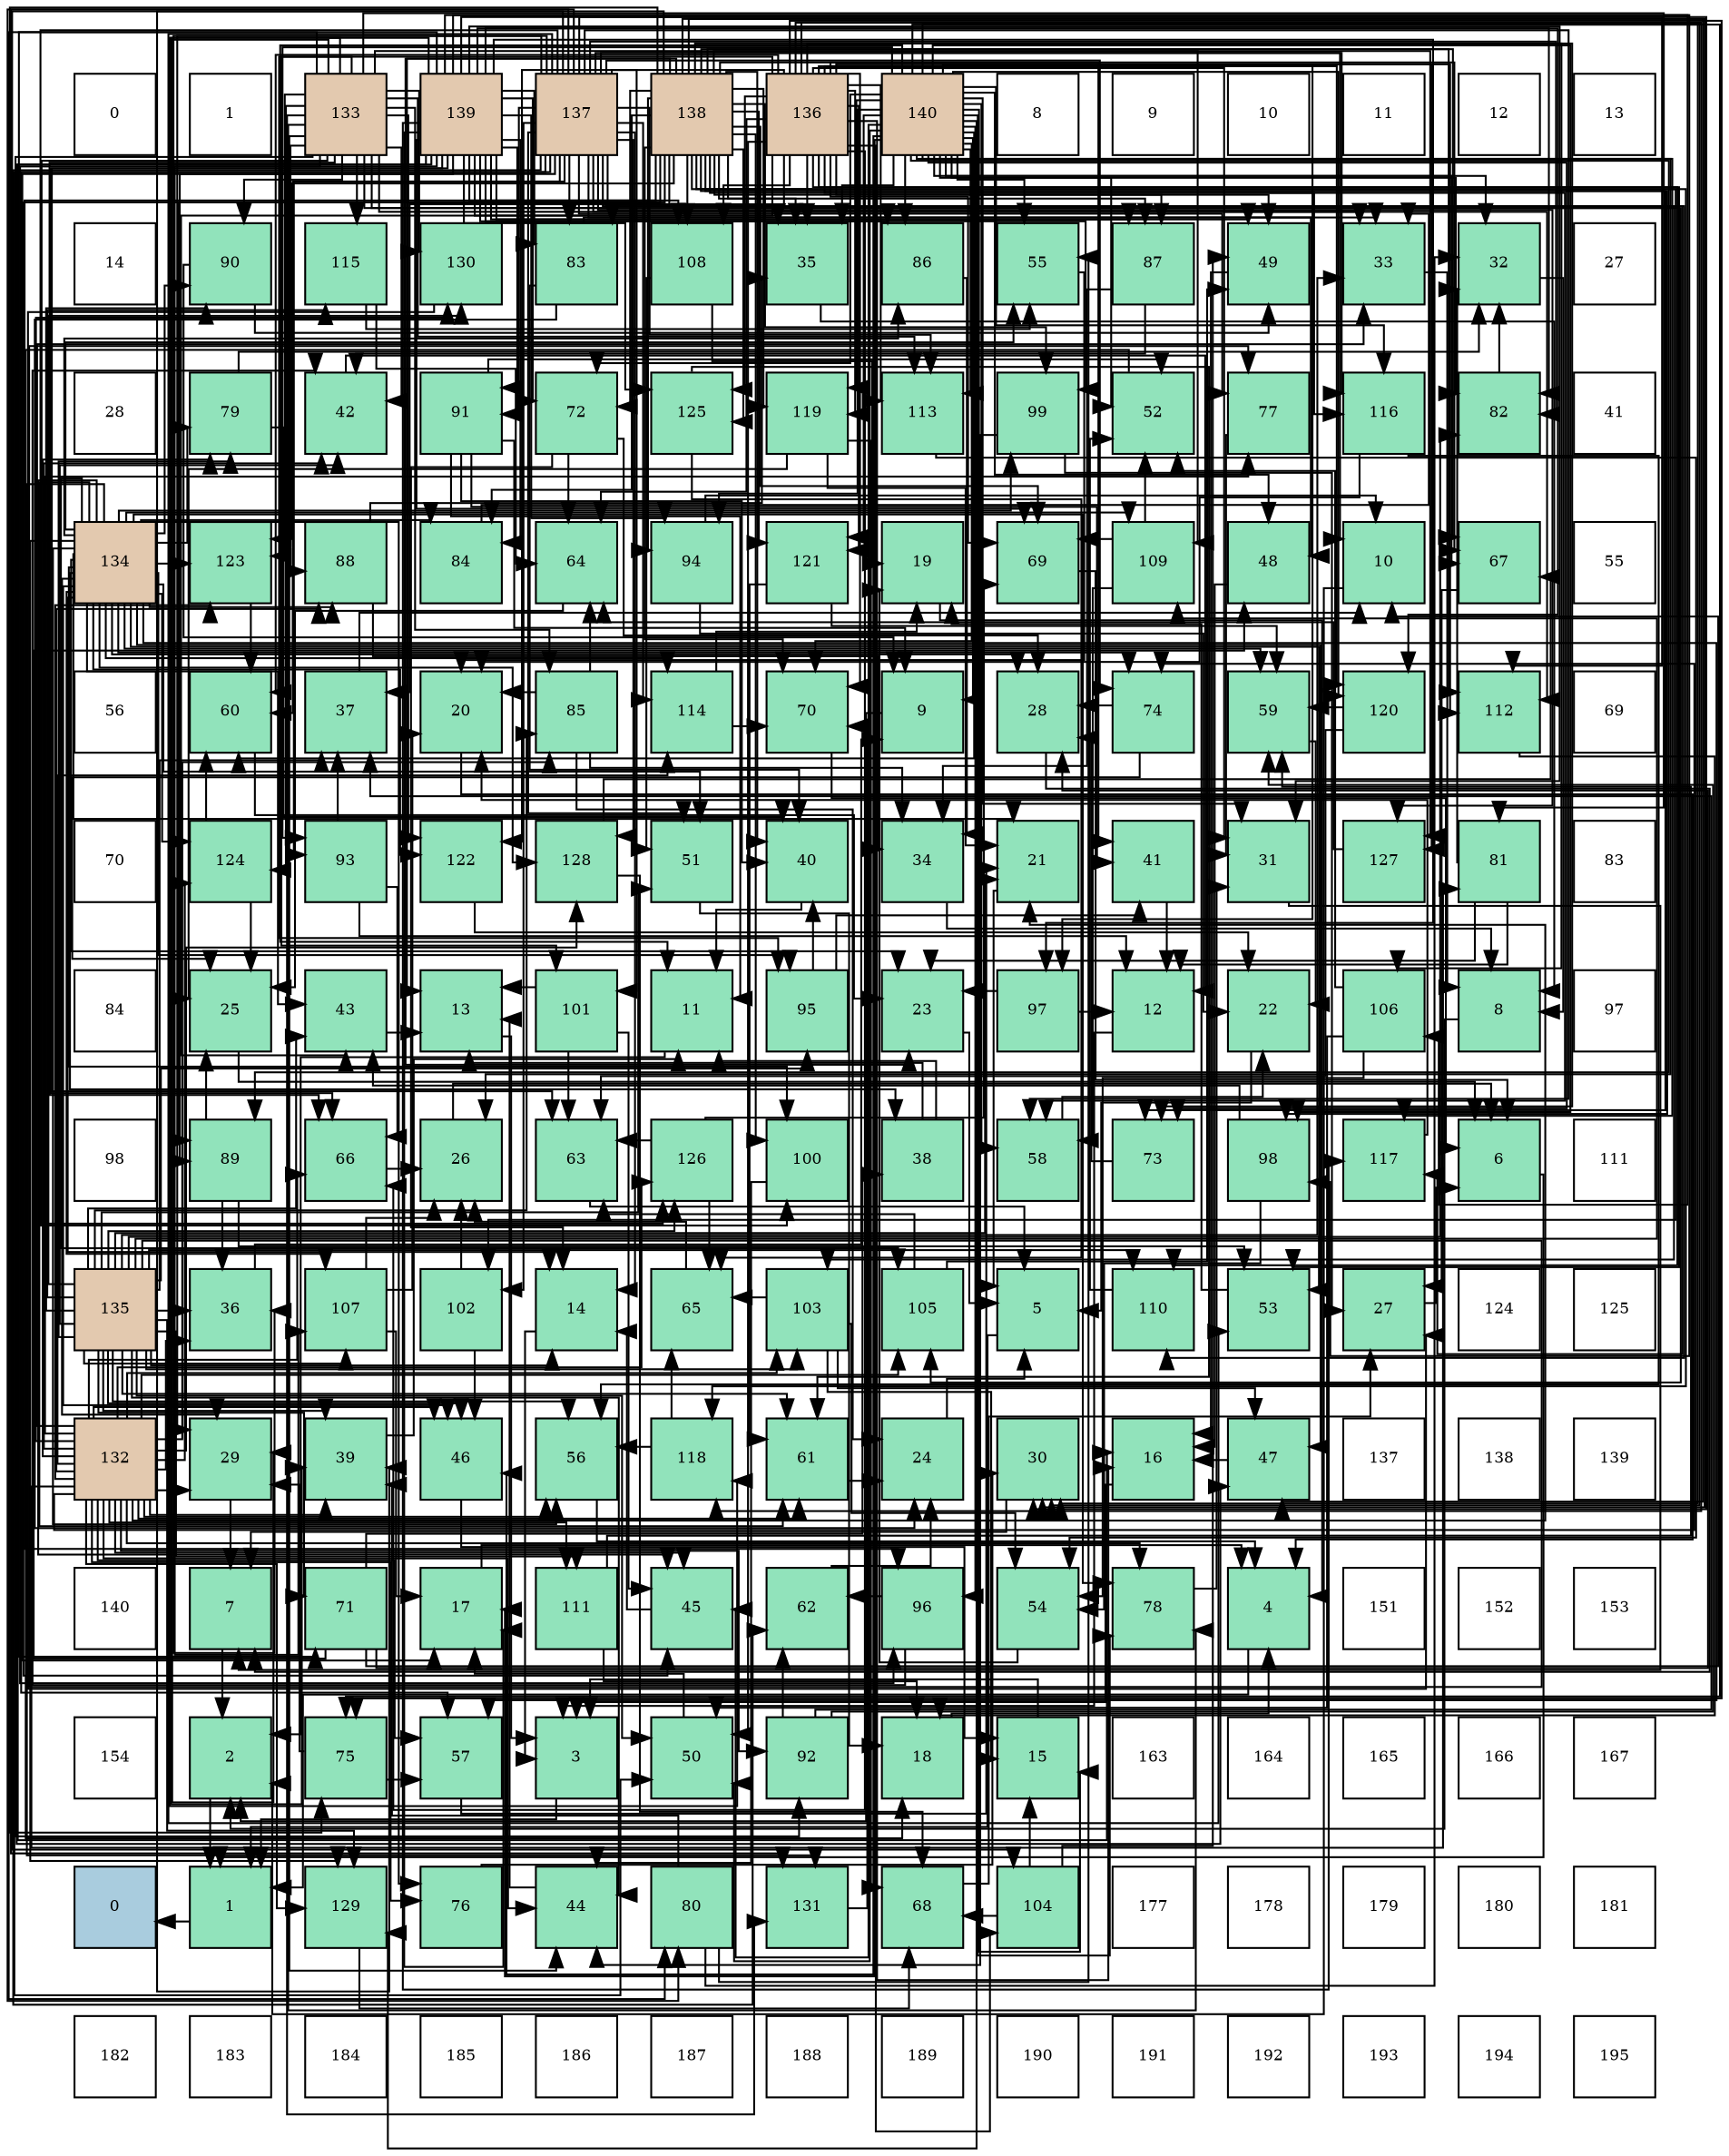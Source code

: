 digraph layout{
 rankdir=TB;
 splines=ortho;
 node [style=filled shape=square fixedsize=true width=0.6];
0[label="0", fontsize=8, fillcolor="#ffffff"];
1[label="1", fontsize=8, fillcolor="#ffffff"];
2[label="133", fontsize=8, fillcolor="#e3c9af"];
3[label="139", fontsize=8, fillcolor="#e3c9af"];
4[label="137", fontsize=8, fillcolor="#e3c9af"];
5[label="138", fontsize=8, fillcolor="#e3c9af"];
6[label="136", fontsize=8, fillcolor="#e3c9af"];
7[label="140", fontsize=8, fillcolor="#e3c9af"];
8[label="8", fontsize=8, fillcolor="#ffffff"];
9[label="9", fontsize=8, fillcolor="#ffffff"];
10[label="10", fontsize=8, fillcolor="#ffffff"];
11[label="11", fontsize=8, fillcolor="#ffffff"];
12[label="12", fontsize=8, fillcolor="#ffffff"];
13[label="13", fontsize=8, fillcolor="#ffffff"];
14[label="14", fontsize=8, fillcolor="#ffffff"];
15[label="90", fontsize=8, fillcolor="#91e3bb"];
16[label="115", fontsize=8, fillcolor="#91e3bb"];
17[label="130", fontsize=8, fillcolor="#91e3bb"];
18[label="83", fontsize=8, fillcolor="#91e3bb"];
19[label="108", fontsize=8, fillcolor="#91e3bb"];
20[label="35", fontsize=8, fillcolor="#91e3bb"];
21[label="86", fontsize=8, fillcolor="#91e3bb"];
22[label="55", fontsize=8, fillcolor="#91e3bb"];
23[label="87", fontsize=8, fillcolor="#91e3bb"];
24[label="49", fontsize=8, fillcolor="#91e3bb"];
25[label="33", fontsize=8, fillcolor="#91e3bb"];
26[label="32", fontsize=8, fillcolor="#91e3bb"];
27[label="27", fontsize=8, fillcolor="#ffffff"];
28[label="28", fontsize=8, fillcolor="#ffffff"];
29[label="79", fontsize=8, fillcolor="#91e3bb"];
30[label="42", fontsize=8, fillcolor="#91e3bb"];
31[label="91", fontsize=8, fillcolor="#91e3bb"];
32[label="72", fontsize=8, fillcolor="#91e3bb"];
33[label="125", fontsize=8, fillcolor="#91e3bb"];
34[label="119", fontsize=8, fillcolor="#91e3bb"];
35[label="113", fontsize=8, fillcolor="#91e3bb"];
36[label="99", fontsize=8, fillcolor="#91e3bb"];
37[label="52", fontsize=8, fillcolor="#91e3bb"];
38[label="77", fontsize=8, fillcolor="#91e3bb"];
39[label="116", fontsize=8, fillcolor="#91e3bb"];
40[label="82", fontsize=8, fillcolor="#91e3bb"];
41[label="41", fontsize=8, fillcolor="#ffffff"];
42[label="134", fontsize=8, fillcolor="#e3c9af"];
43[label="123", fontsize=8, fillcolor="#91e3bb"];
44[label="88", fontsize=8, fillcolor="#91e3bb"];
45[label="84", fontsize=8, fillcolor="#91e3bb"];
46[label="64", fontsize=8, fillcolor="#91e3bb"];
47[label="94", fontsize=8, fillcolor="#91e3bb"];
48[label="121", fontsize=8, fillcolor="#91e3bb"];
49[label="19", fontsize=8, fillcolor="#91e3bb"];
50[label="69", fontsize=8, fillcolor="#91e3bb"];
51[label="109", fontsize=8, fillcolor="#91e3bb"];
52[label="48", fontsize=8, fillcolor="#91e3bb"];
53[label="10", fontsize=8, fillcolor="#91e3bb"];
54[label="67", fontsize=8, fillcolor="#91e3bb"];
55[label="55", fontsize=8, fillcolor="#ffffff"];
56[label="56", fontsize=8, fillcolor="#ffffff"];
57[label="60", fontsize=8, fillcolor="#91e3bb"];
58[label="37", fontsize=8, fillcolor="#91e3bb"];
59[label="20", fontsize=8, fillcolor="#91e3bb"];
60[label="85", fontsize=8, fillcolor="#91e3bb"];
61[label="114", fontsize=8, fillcolor="#91e3bb"];
62[label="70", fontsize=8, fillcolor="#91e3bb"];
63[label="9", fontsize=8, fillcolor="#91e3bb"];
64[label="28", fontsize=8, fillcolor="#91e3bb"];
65[label="74", fontsize=8, fillcolor="#91e3bb"];
66[label="59", fontsize=8, fillcolor="#91e3bb"];
67[label="120", fontsize=8, fillcolor="#91e3bb"];
68[label="112", fontsize=8, fillcolor="#91e3bb"];
69[label="69", fontsize=8, fillcolor="#ffffff"];
70[label="70", fontsize=8, fillcolor="#ffffff"];
71[label="124", fontsize=8, fillcolor="#91e3bb"];
72[label="93", fontsize=8, fillcolor="#91e3bb"];
73[label="122", fontsize=8, fillcolor="#91e3bb"];
74[label="128", fontsize=8, fillcolor="#91e3bb"];
75[label="51", fontsize=8, fillcolor="#91e3bb"];
76[label="40", fontsize=8, fillcolor="#91e3bb"];
77[label="34", fontsize=8, fillcolor="#91e3bb"];
78[label="21", fontsize=8, fillcolor="#91e3bb"];
79[label="41", fontsize=8, fillcolor="#91e3bb"];
80[label="31", fontsize=8, fillcolor="#91e3bb"];
81[label="127", fontsize=8, fillcolor="#91e3bb"];
82[label="81", fontsize=8, fillcolor="#91e3bb"];
83[label="83", fontsize=8, fillcolor="#ffffff"];
84[label="84", fontsize=8, fillcolor="#ffffff"];
85[label="25", fontsize=8, fillcolor="#91e3bb"];
86[label="43", fontsize=8, fillcolor="#91e3bb"];
87[label="13", fontsize=8, fillcolor="#91e3bb"];
88[label="101", fontsize=8, fillcolor="#91e3bb"];
89[label="11", fontsize=8, fillcolor="#91e3bb"];
90[label="95", fontsize=8, fillcolor="#91e3bb"];
91[label="23", fontsize=8, fillcolor="#91e3bb"];
92[label="97", fontsize=8, fillcolor="#91e3bb"];
93[label="12", fontsize=8, fillcolor="#91e3bb"];
94[label="22", fontsize=8, fillcolor="#91e3bb"];
95[label="106", fontsize=8, fillcolor="#91e3bb"];
96[label="8", fontsize=8, fillcolor="#91e3bb"];
97[label="97", fontsize=8, fillcolor="#ffffff"];
98[label="98", fontsize=8, fillcolor="#ffffff"];
99[label="89", fontsize=8, fillcolor="#91e3bb"];
100[label="66", fontsize=8, fillcolor="#91e3bb"];
101[label="26", fontsize=8, fillcolor="#91e3bb"];
102[label="63", fontsize=8, fillcolor="#91e3bb"];
103[label="126", fontsize=8, fillcolor="#91e3bb"];
104[label="100", fontsize=8, fillcolor="#91e3bb"];
105[label="38", fontsize=8, fillcolor="#91e3bb"];
106[label="58", fontsize=8, fillcolor="#91e3bb"];
107[label="73", fontsize=8, fillcolor="#91e3bb"];
108[label="98", fontsize=8, fillcolor="#91e3bb"];
109[label="117", fontsize=8, fillcolor="#91e3bb"];
110[label="6", fontsize=8, fillcolor="#91e3bb"];
111[label="111", fontsize=8, fillcolor="#ffffff"];
112[label="135", fontsize=8, fillcolor="#e3c9af"];
113[label="36", fontsize=8, fillcolor="#91e3bb"];
114[label="107", fontsize=8, fillcolor="#91e3bb"];
115[label="102", fontsize=8, fillcolor="#91e3bb"];
116[label="14", fontsize=8, fillcolor="#91e3bb"];
117[label="65", fontsize=8, fillcolor="#91e3bb"];
118[label="103", fontsize=8, fillcolor="#91e3bb"];
119[label="105", fontsize=8, fillcolor="#91e3bb"];
120[label="5", fontsize=8, fillcolor="#91e3bb"];
121[label="110", fontsize=8, fillcolor="#91e3bb"];
122[label="53", fontsize=8, fillcolor="#91e3bb"];
123[label="27", fontsize=8, fillcolor="#91e3bb"];
124[label="124", fontsize=8, fillcolor="#ffffff"];
125[label="125", fontsize=8, fillcolor="#ffffff"];
126[label="132", fontsize=8, fillcolor="#e3c9af"];
127[label="29", fontsize=8, fillcolor="#91e3bb"];
128[label="39", fontsize=8, fillcolor="#91e3bb"];
129[label="46", fontsize=8, fillcolor="#91e3bb"];
130[label="56", fontsize=8, fillcolor="#91e3bb"];
131[label="118", fontsize=8, fillcolor="#91e3bb"];
132[label="61", fontsize=8, fillcolor="#91e3bb"];
133[label="24", fontsize=8, fillcolor="#91e3bb"];
134[label="30", fontsize=8, fillcolor="#91e3bb"];
135[label="16", fontsize=8, fillcolor="#91e3bb"];
136[label="47", fontsize=8, fillcolor="#91e3bb"];
137[label="137", fontsize=8, fillcolor="#ffffff"];
138[label="138", fontsize=8, fillcolor="#ffffff"];
139[label="139", fontsize=8, fillcolor="#ffffff"];
140[label="140", fontsize=8, fillcolor="#ffffff"];
141[label="7", fontsize=8, fillcolor="#91e3bb"];
142[label="71", fontsize=8, fillcolor="#91e3bb"];
143[label="17", fontsize=8, fillcolor="#91e3bb"];
144[label="111", fontsize=8, fillcolor="#91e3bb"];
145[label="45", fontsize=8, fillcolor="#91e3bb"];
146[label="62", fontsize=8, fillcolor="#91e3bb"];
147[label="96", fontsize=8, fillcolor="#91e3bb"];
148[label="54", fontsize=8, fillcolor="#91e3bb"];
149[label="78", fontsize=8, fillcolor="#91e3bb"];
150[label="4", fontsize=8, fillcolor="#91e3bb"];
151[label="151", fontsize=8, fillcolor="#ffffff"];
152[label="152", fontsize=8, fillcolor="#ffffff"];
153[label="153", fontsize=8, fillcolor="#ffffff"];
154[label="154", fontsize=8, fillcolor="#ffffff"];
155[label="2", fontsize=8, fillcolor="#91e3bb"];
156[label="75", fontsize=8, fillcolor="#91e3bb"];
157[label="57", fontsize=8, fillcolor="#91e3bb"];
158[label="3", fontsize=8, fillcolor="#91e3bb"];
159[label="50", fontsize=8, fillcolor="#91e3bb"];
160[label="92", fontsize=8, fillcolor="#91e3bb"];
161[label="18", fontsize=8, fillcolor="#91e3bb"];
162[label="15", fontsize=8, fillcolor="#91e3bb"];
163[label="163", fontsize=8, fillcolor="#ffffff"];
164[label="164", fontsize=8, fillcolor="#ffffff"];
165[label="165", fontsize=8, fillcolor="#ffffff"];
166[label="166", fontsize=8, fillcolor="#ffffff"];
167[label="167", fontsize=8, fillcolor="#ffffff"];
168[label="0", fontsize=8, fillcolor="#a9ccde"];
169[label="1", fontsize=8, fillcolor="#91e3bb"];
170[label="129", fontsize=8, fillcolor="#91e3bb"];
171[label="76", fontsize=8, fillcolor="#91e3bb"];
172[label="44", fontsize=8, fillcolor="#91e3bb"];
173[label="80", fontsize=8, fillcolor="#91e3bb"];
174[label="131", fontsize=8, fillcolor="#91e3bb"];
175[label="68", fontsize=8, fillcolor="#91e3bb"];
176[label="104", fontsize=8, fillcolor="#91e3bb"];
177[label="177", fontsize=8, fillcolor="#ffffff"];
178[label="178", fontsize=8, fillcolor="#ffffff"];
179[label="179", fontsize=8, fillcolor="#ffffff"];
180[label="180", fontsize=8, fillcolor="#ffffff"];
181[label="181", fontsize=8, fillcolor="#ffffff"];
182[label="182", fontsize=8, fillcolor="#ffffff"];
183[label="183", fontsize=8, fillcolor="#ffffff"];
184[label="184", fontsize=8, fillcolor="#ffffff"];
185[label="185", fontsize=8, fillcolor="#ffffff"];
186[label="186", fontsize=8, fillcolor="#ffffff"];
187[label="187", fontsize=8, fillcolor="#ffffff"];
188[label="188", fontsize=8, fillcolor="#ffffff"];
189[label="189", fontsize=8, fillcolor="#ffffff"];
190[label="190", fontsize=8, fillcolor="#ffffff"];
191[label="191", fontsize=8, fillcolor="#ffffff"];
192[label="192", fontsize=8, fillcolor="#ffffff"];
193[label="193", fontsize=8, fillcolor="#ffffff"];
194[label="194", fontsize=8, fillcolor="#ffffff"];
195[label="195", fontsize=8, fillcolor="#ffffff"];
edge [constraint=false, style=vis];169 -> 168;
155 -> 169;
158 -> 169;
150 -> 169;
120 -> 169;
110 -> 169;
141 -> 155;
96 -> 155;
63 -> 155;
53 -> 155;
89 -> 155;
93 -> 158;
87 -> 158;
116 -> 158;
162 -> 158;
135 -> 158;
143 -> 150;
161 -> 150;
49 -> 150;
59 -> 150;
78 -> 120;
94 -> 120;
91 -> 120;
133 -> 120;
85 -> 110;
101 -> 110;
123 -> 110;
64 -> 141;
127 -> 141;
134 -> 141;
80 -> 141;
26 -> 96;
25 -> 96;
77 -> 96;
20 -> 96;
113 -> 63;
58 -> 53;
105 -> 89;
105 -> 87;
128 -> 89;
76 -> 89;
79 -> 93;
30 -> 93;
86 -> 87;
172 -> 87;
145 -> 116;
129 -> 162;
136 -> 135;
52 -> 135;
24 -> 135;
159 -> 143;
75 -> 161;
37 -> 161;
122 -> 49;
148 -> 49;
22 -> 59;
130 -> 150;
157 -> 78;
106 -> 94;
66 -> 94;
57 -> 91;
132 -> 133;
146 -> 133;
102 -> 120;
46 -> 85;
117 -> 101;
100 -> 101;
54 -> 123;
175 -> 123;
50 -> 110;
62 -> 110;
142 -> 53;
142 -> 64;
142 -> 105;
142 -> 52;
32 -> 116;
32 -> 64;
32 -> 46;
107 -> 64;
65 -> 85;
65 -> 64;
156 -> 127;
156 -> 157;
171 -> 134;
38 -> 80;
149 -> 80;
29 -> 26;
29 -> 76;
173 -> 26;
173 -> 128;
173 -> 22;
82 -> 93;
82 -> 91;
82 -> 26;
40 -> 26;
18 -> 133;
18 -> 25;
18 -> 76;
45 -> 25;
60 -> 59;
60 -> 133;
60 -> 77;
60 -> 46;
21 -> 77;
23 -> 77;
23 -> 30;
44 -> 77;
44 -> 20;
99 -> 85;
99 -> 113;
99 -> 122;
15 -> 63;
15 -> 24;
31 -> 63;
31 -> 89;
31 -> 76;
31 -> 79;
31 -> 37;
160 -> 58;
160 -> 66;
160 -> 146;
72 -> 93;
72 -> 58;
72 -> 100;
47 -> 53;
47 -> 94;
90 -> 76;
90 -> 79;
147 -> 30;
147 -> 146;
92 -> 93;
92 -> 91;
108 -> 86;
108 -> 148;
36 -> 123;
36 -> 172;
104 -> 172;
88 -> 87;
88 -> 145;
88 -> 102;
115 -> 101;
115 -> 129;
118 -> 162;
118 -> 136;
118 -> 148;
118 -> 117;
176 -> 162;
176 -> 24;
176 -> 175;
119 -> 24;
119 -> 102;
95 -> 159;
95 -> 37;
95 -> 148;
114 -> 143;
114 -> 59;
114 -> 101;
19 -> 49;
19 -> 75;
51 -> 37;
51 -> 106;
51 -> 50;
121 -> 37;
144 -> 161;
144 -> 66;
68 -> 161;
35 -> 148;
61 -> 49;
61 -> 62;
16 -> 22;
16 -> 46;
39 -> 59;
39 -> 130;
109 -> 59;
131 -> 130;
131 -> 117;
34 -> 78;
34 -> 85;
34 -> 175;
67 -> 66;
67 -> 102;
48 -> 66;
48 -> 132;
73 -> 94;
43 -> 57;
71 -> 85;
71 -> 57;
33 -> 132;
33 -> 117;
103 -> 102;
103 -> 117;
103 -> 50;
81 -> 46;
74 -> 54;
74 -> 175;
170 -> 175;
17 -> 123;
174 -> 62;
126 -> 78;
126 -> 127;
126 -> 25;
126 -> 113;
126 -> 128;
126 -> 30;
126 -> 172;
126 -> 145;
126 -> 129;
126 -> 130;
126 -> 157;
126 -> 132;
126 -> 100;
126 -> 65;
126 -> 171;
126 -> 38;
126 -> 149;
126 -> 29;
126 -> 82;
126 -> 60;
126 -> 44;
126 -> 160;
126 -> 118;
126 -> 119;
126 -> 144;
126 -> 61;
126 -> 43;
126 -> 71;
126 -> 103;
126 -> 74;
126 -> 170;
126 -> 17;
2 -> 127;
2 -> 25;
2 -> 128;
2 -> 30;
2 -> 172;
2 -> 100;
2 -> 142;
2 -> 149;
2 -> 82;
2 -> 60;
2 -> 44;
2 -> 15;
2 -> 160;
2 -> 90;
2 -> 118;
2 -> 119;
2 -> 114;
2 -> 51;
2 -> 35;
2 -> 16;
2 -> 73;
2 -> 43;
2 -> 71;
2 -> 103;
2 -> 17;
2 -> 174;
42 -> 116;
42 -> 78;
42 -> 91;
42 -> 64;
42 -> 127;
42 -> 105;
42 -> 86;
42 -> 145;
42 -> 129;
42 -> 136;
42 -> 75;
42 -> 122;
42 -> 22;
42 -> 130;
42 -> 157;
42 -> 66;
42 -> 132;
42 -> 65;
42 -> 171;
42 -> 149;
42 -> 29;
42 -> 45;
42 -> 21;
42 -> 44;
42 -> 15;
42 -> 90;
42 -> 36;
42 -> 104;
42 -> 119;
42 -> 114;
42 -> 51;
42 -> 61;
42 -> 73;
42 -> 43;
42 -> 71;
42 -> 74;
42 -> 170;
42 -> 174;
112 -> 116;
112 -> 78;
112 -> 25;
112 -> 113;
112 -> 58;
112 -> 128;
112 -> 30;
112 -> 86;
112 -> 172;
112 -> 129;
112 -> 159;
112 -> 75;
112 -> 130;
112 -> 132;
112 -> 142;
112 -> 38;
112 -> 29;
112 -> 40;
112 -> 60;
112 -> 15;
112 -> 90;
112 -> 118;
112 -> 114;
112 -> 51;
112 -> 121;
112 -> 144;
112 -> 16;
112 -> 103;
112 -> 170;
112 -> 17;
6 -> 135;
6 -> 134;
6 -> 80;
6 -> 20;
6 -> 86;
6 -> 159;
6 -> 122;
6 -> 57;
6 -> 46;
6 -> 100;
6 -> 54;
6 -> 50;
6 -> 62;
6 -> 107;
6 -> 156;
6 -> 18;
6 -> 23;
6 -> 92;
6 -> 88;
6 -> 176;
6 -> 19;
6 -> 121;
6 -> 35;
6 -> 39;
6 -> 131;
6 -> 34;
6 -> 67;
6 -> 48;
6 -> 73;
6 -> 33;
6 -> 81;
4 -> 53;
4 -> 116;
4 -> 143;
4 -> 127;
4 -> 134;
4 -> 113;
4 -> 52;
4 -> 159;
4 -> 75;
4 -> 122;
4 -> 157;
4 -> 106;
4 -> 57;
4 -> 146;
4 -> 65;
4 -> 38;
4 -> 173;
4 -> 40;
4 -> 18;
4 -> 31;
4 -> 72;
4 -> 104;
4 -> 88;
4 -> 115;
4 -> 176;
4 -> 121;
4 -> 68;
4 -> 35;
4 -> 61;
4 -> 39;
4 -> 109;
4 -> 81;
4 -> 74;
4 -> 174;
5 -> 87;
5 -> 91;
5 -> 134;
5 -> 20;
5 -> 58;
5 -> 128;
5 -> 76;
5 -> 79;
5 -> 145;
5 -> 136;
5 -> 24;
5 -> 106;
5 -> 54;
5 -> 50;
5 -> 62;
5 -> 32;
5 -> 107;
5 -> 156;
5 -> 45;
5 -> 23;
5 -> 99;
5 -> 47;
5 -> 147;
5 -> 108;
5 -> 36;
5 -> 104;
5 -> 115;
5 -> 95;
5 -> 19;
5 -> 68;
5 -> 131;
5 -> 34;
5 -> 48;
5 -> 43;
5 -> 33;
5 -> 81;
3 -> 135;
3 -> 143;
3 -> 80;
3 -> 20;
3 -> 136;
3 -> 24;
3 -> 102;
3 -> 100;
3 -> 50;
3 -> 32;
3 -> 173;
3 -> 40;
3 -> 18;
3 -> 45;
3 -> 21;
3 -> 23;
3 -> 99;
3 -> 31;
3 -> 47;
3 -> 147;
3 -> 92;
3 -> 108;
3 -> 36;
3 -> 95;
3 -> 19;
3 -> 68;
3 -> 109;
3 -> 131;
3 -> 67;
3 -> 33;
7 -> 63;
7 -> 89;
7 -> 162;
7 -> 143;
7 -> 101;
7 -> 134;
7 -> 80;
7 -> 26;
7 -> 20;
7 -> 145;
7 -> 129;
7 -> 52;
7 -> 159;
7 -> 37;
7 -> 22;
7 -> 106;
7 -> 57;
7 -> 54;
7 -> 62;
7 -> 32;
7 -> 107;
7 -> 156;
7 -> 149;
7 -> 40;
7 -> 21;
7 -> 99;
7 -> 72;
7 -> 47;
7 -> 147;
7 -> 108;
7 -> 68;
7 -> 35;
7 -> 39;
7 -> 109;
7 -> 34;
7 -> 67;
7 -> 48;
7 -> 170;
edge [constraint=true, style=invis];
0 -> 14 -> 28 -> 42 -> 56 -> 70 -> 84 -> 98 -> 112 -> 126 -> 140 -> 154 -> 168 -> 182;
1 -> 15 -> 29 -> 43 -> 57 -> 71 -> 85 -> 99 -> 113 -> 127 -> 141 -> 155 -> 169 -> 183;
2 -> 16 -> 30 -> 44 -> 58 -> 72 -> 86 -> 100 -> 114 -> 128 -> 142 -> 156 -> 170 -> 184;
3 -> 17 -> 31 -> 45 -> 59 -> 73 -> 87 -> 101 -> 115 -> 129 -> 143 -> 157 -> 171 -> 185;
4 -> 18 -> 32 -> 46 -> 60 -> 74 -> 88 -> 102 -> 116 -> 130 -> 144 -> 158 -> 172 -> 186;
5 -> 19 -> 33 -> 47 -> 61 -> 75 -> 89 -> 103 -> 117 -> 131 -> 145 -> 159 -> 173 -> 187;
6 -> 20 -> 34 -> 48 -> 62 -> 76 -> 90 -> 104 -> 118 -> 132 -> 146 -> 160 -> 174 -> 188;
7 -> 21 -> 35 -> 49 -> 63 -> 77 -> 91 -> 105 -> 119 -> 133 -> 147 -> 161 -> 175 -> 189;
8 -> 22 -> 36 -> 50 -> 64 -> 78 -> 92 -> 106 -> 120 -> 134 -> 148 -> 162 -> 176 -> 190;
9 -> 23 -> 37 -> 51 -> 65 -> 79 -> 93 -> 107 -> 121 -> 135 -> 149 -> 163 -> 177 -> 191;
10 -> 24 -> 38 -> 52 -> 66 -> 80 -> 94 -> 108 -> 122 -> 136 -> 150 -> 164 -> 178 -> 192;
11 -> 25 -> 39 -> 53 -> 67 -> 81 -> 95 -> 109 -> 123 -> 137 -> 151 -> 165 -> 179 -> 193;
12 -> 26 -> 40 -> 54 -> 68 -> 82 -> 96 -> 110 -> 124 -> 138 -> 152 -> 166 -> 180 -> 194;
13 -> 27 -> 41 -> 55 -> 69 -> 83 -> 97 -> 111 -> 125 -> 139 -> 153 -> 167 -> 181 -> 195;
rank = same {0 -> 1 -> 2 -> 3 -> 4 -> 5 -> 6 -> 7 -> 8 -> 9 -> 10 -> 11 -> 12 -> 13};
rank = same {14 -> 15 -> 16 -> 17 -> 18 -> 19 -> 20 -> 21 -> 22 -> 23 -> 24 -> 25 -> 26 -> 27};
rank = same {28 -> 29 -> 30 -> 31 -> 32 -> 33 -> 34 -> 35 -> 36 -> 37 -> 38 -> 39 -> 40 -> 41};
rank = same {42 -> 43 -> 44 -> 45 -> 46 -> 47 -> 48 -> 49 -> 50 -> 51 -> 52 -> 53 -> 54 -> 55};
rank = same {56 -> 57 -> 58 -> 59 -> 60 -> 61 -> 62 -> 63 -> 64 -> 65 -> 66 -> 67 -> 68 -> 69};
rank = same {70 -> 71 -> 72 -> 73 -> 74 -> 75 -> 76 -> 77 -> 78 -> 79 -> 80 -> 81 -> 82 -> 83};
rank = same {84 -> 85 -> 86 -> 87 -> 88 -> 89 -> 90 -> 91 -> 92 -> 93 -> 94 -> 95 -> 96 -> 97};
rank = same {98 -> 99 -> 100 -> 101 -> 102 -> 103 -> 104 -> 105 -> 106 -> 107 -> 108 -> 109 -> 110 -> 111};
rank = same {112 -> 113 -> 114 -> 115 -> 116 -> 117 -> 118 -> 119 -> 120 -> 121 -> 122 -> 123 -> 124 -> 125};
rank = same {126 -> 127 -> 128 -> 129 -> 130 -> 131 -> 132 -> 133 -> 134 -> 135 -> 136 -> 137 -> 138 -> 139};
rank = same {140 -> 141 -> 142 -> 143 -> 144 -> 145 -> 146 -> 147 -> 148 -> 149 -> 150 -> 151 -> 152 -> 153};
rank = same {154 -> 155 -> 156 -> 157 -> 158 -> 159 -> 160 -> 161 -> 162 -> 163 -> 164 -> 165 -> 166 -> 167};
rank = same {168 -> 169 -> 170 -> 171 -> 172 -> 173 -> 174 -> 175 -> 176 -> 177 -> 178 -> 179 -> 180 -> 181};
rank = same {182 -> 183 -> 184 -> 185 -> 186 -> 187 -> 188 -> 189 -> 190 -> 191 -> 192 -> 193 -> 194 -> 195};
}